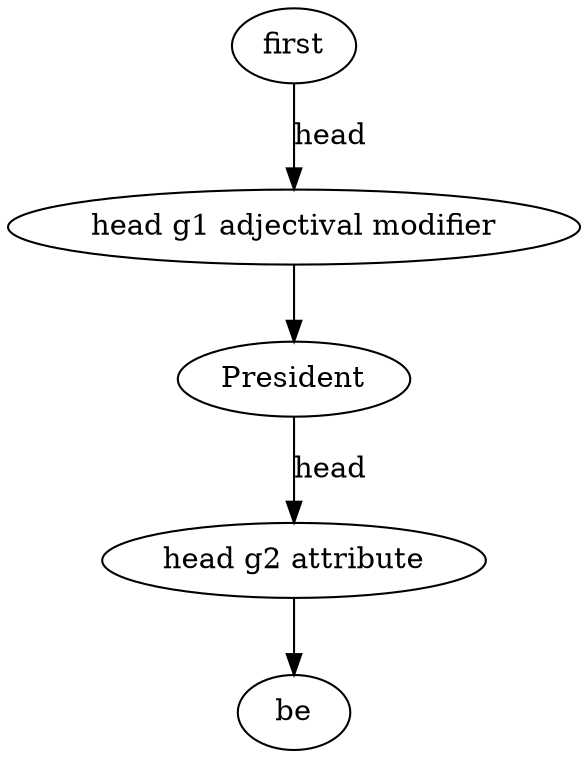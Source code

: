 strict digraph  {
first;
"head g1 adjectival modifier";
President;
"head g2 attribute";
be;
first -> "head g1 adjectival modifier"  [label=head];
"head g1 adjectival modifier" -> President;
President -> "head g2 attribute"  [label=head];
"head g2 attribute" -> be;
}
